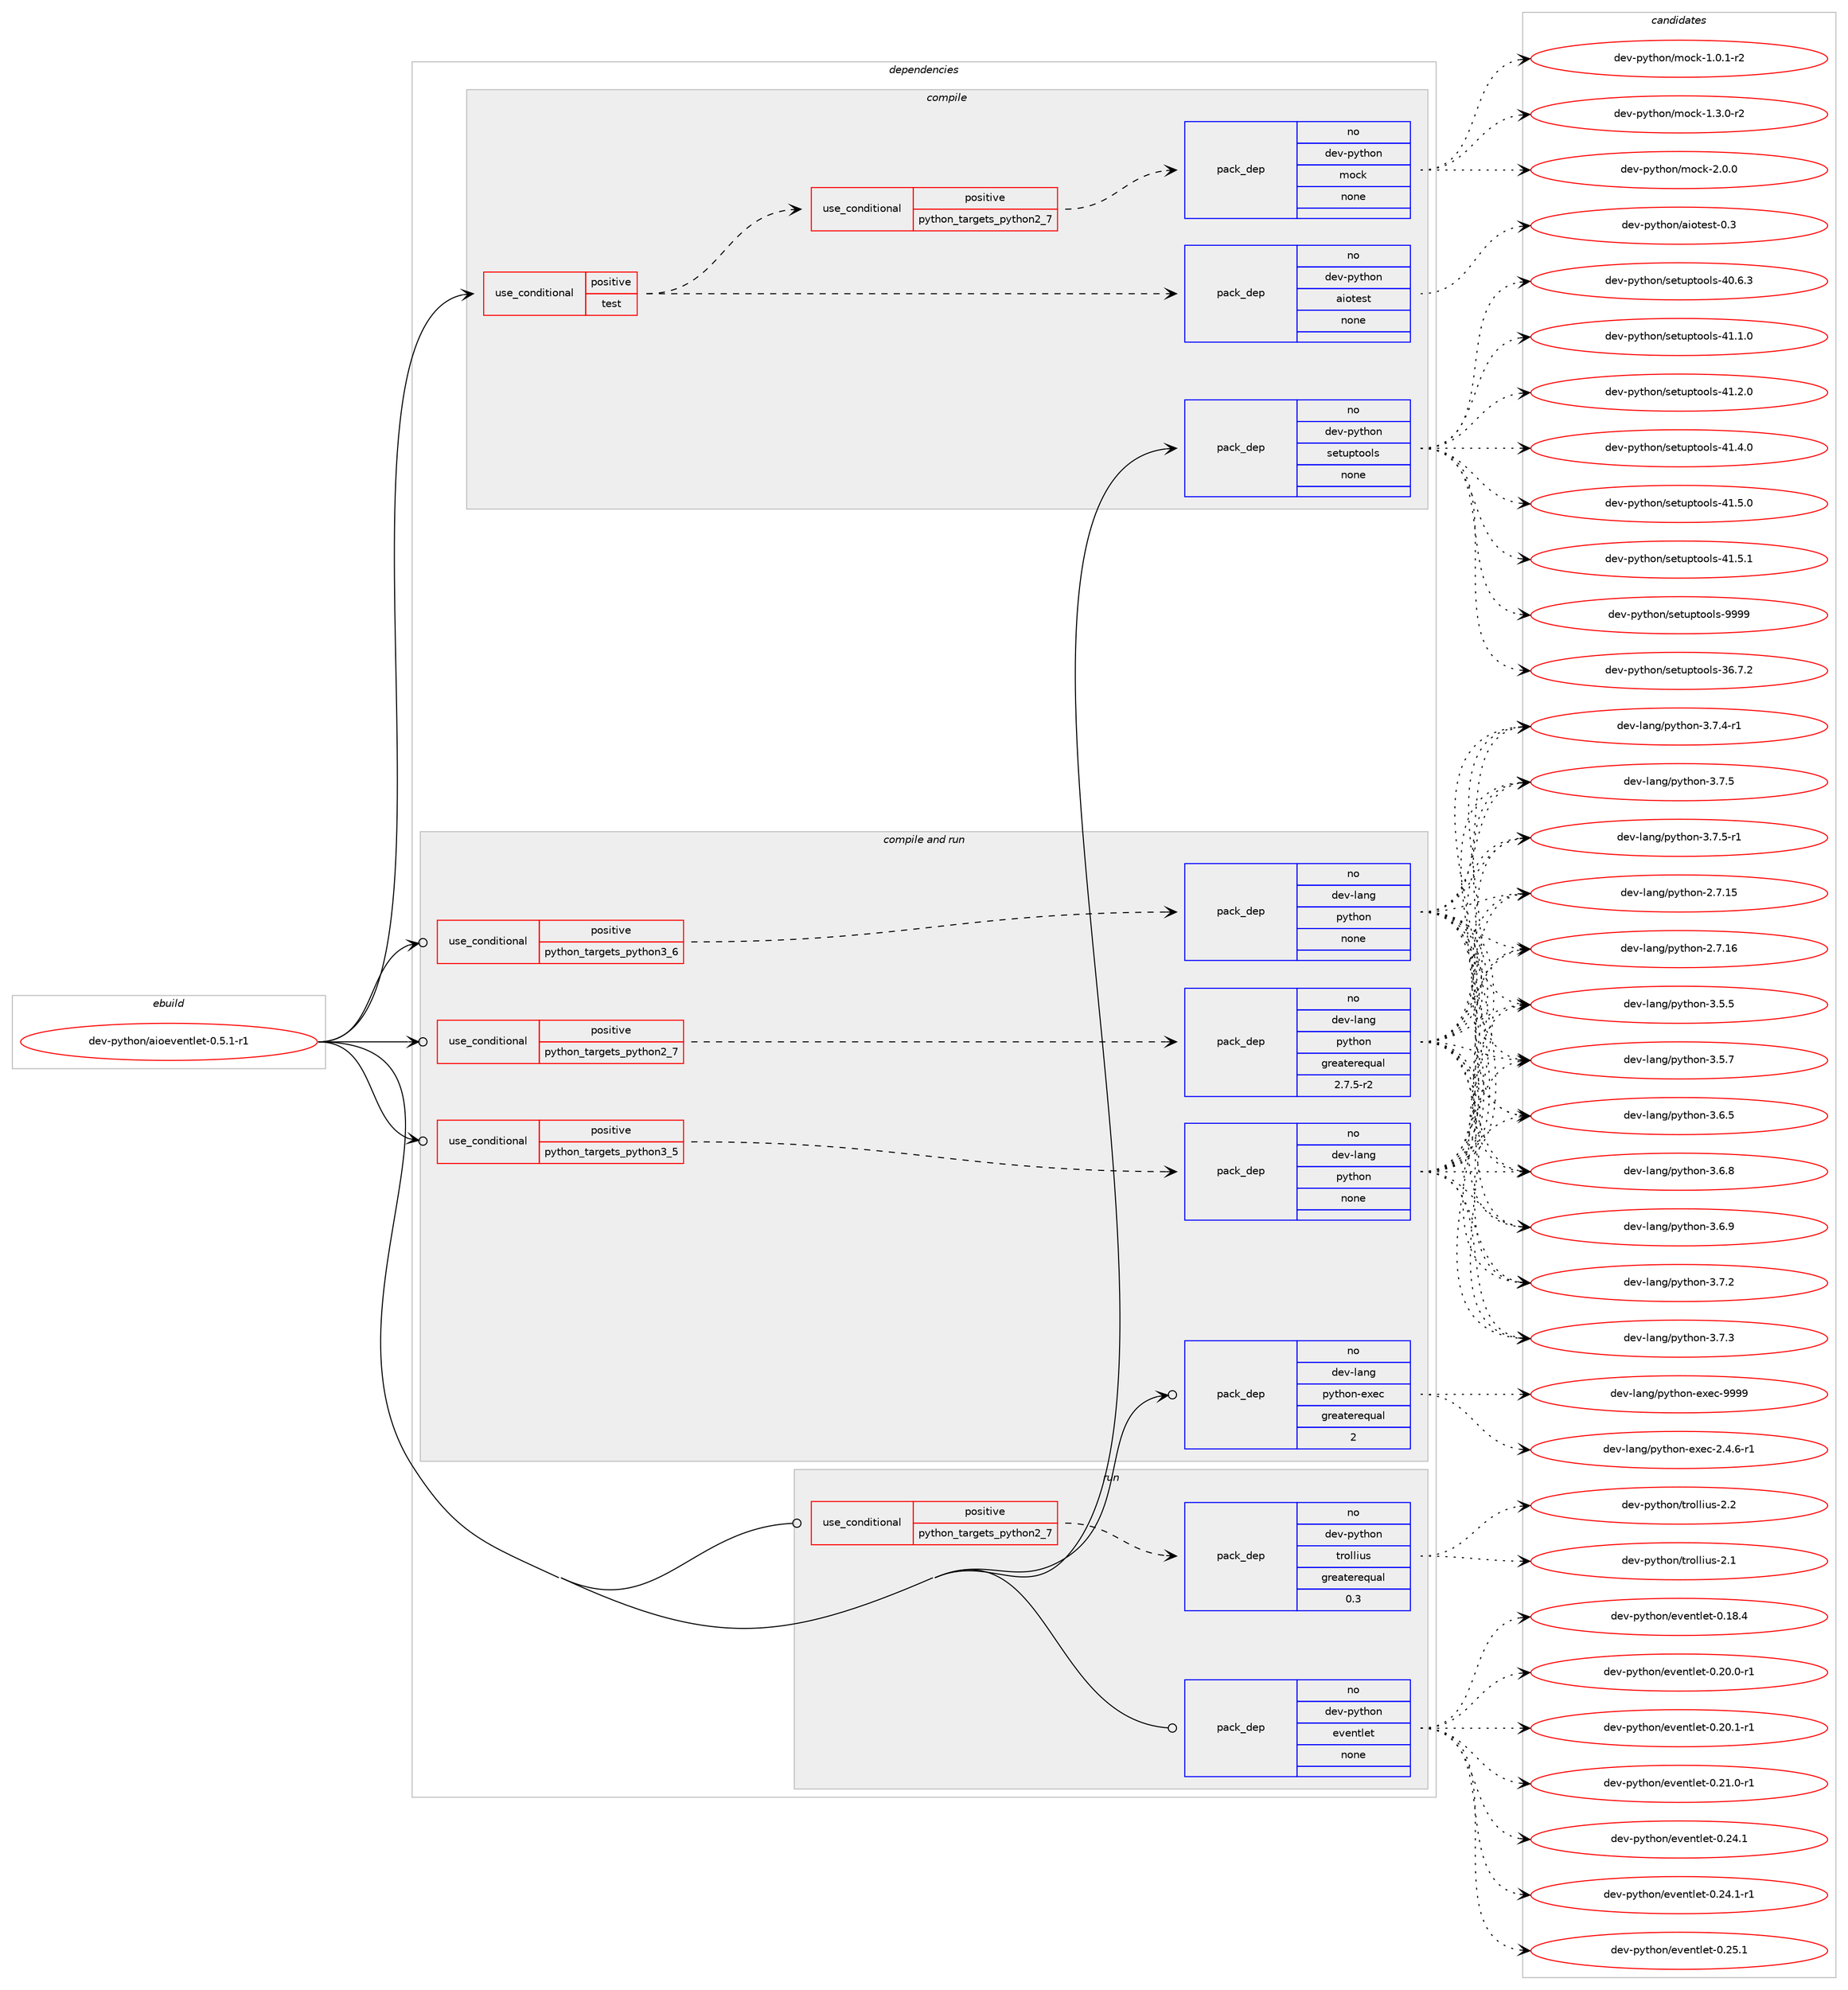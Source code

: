 digraph prolog {

# *************
# Graph options
# *************

newrank=true;
concentrate=true;
compound=true;
graph [rankdir=LR,fontname=Helvetica,fontsize=10,ranksep=1.5];#, ranksep=2.5, nodesep=0.2];
edge  [arrowhead=vee];
node  [fontname=Helvetica,fontsize=10];

# **********
# The ebuild
# **********

subgraph cluster_leftcol {
color=gray;
rank=same;
label=<<i>ebuild</i>>;
id [label="dev-python/aioeventlet-0.5.1-r1", color=red, width=4, href="../dev-python/aioeventlet-0.5.1-r1.svg"];
}

# ****************
# The dependencies
# ****************

subgraph cluster_midcol {
color=gray;
label=<<i>dependencies</i>>;
subgraph cluster_compile {
fillcolor="#eeeeee";
style=filled;
label=<<i>compile</i>>;
subgraph cond135921 {
dependency593494 [label=<<TABLE BORDER="0" CELLBORDER="1" CELLSPACING="0" CELLPADDING="4"><TR><TD ROWSPAN="3" CELLPADDING="10">use_conditional</TD></TR><TR><TD>positive</TD></TR><TR><TD>test</TD></TR></TABLE>>, shape=none, color=red];
subgraph pack445801 {
dependency593495 [label=<<TABLE BORDER="0" CELLBORDER="1" CELLSPACING="0" CELLPADDING="4" WIDTH="220"><TR><TD ROWSPAN="6" CELLPADDING="30">pack_dep</TD></TR><TR><TD WIDTH="110">no</TD></TR><TR><TD>dev-python</TD></TR><TR><TD>aiotest</TD></TR><TR><TD>none</TD></TR><TR><TD></TD></TR></TABLE>>, shape=none, color=blue];
}
dependency593494:e -> dependency593495:w [weight=20,style="dashed",arrowhead="vee"];
subgraph cond135922 {
dependency593496 [label=<<TABLE BORDER="0" CELLBORDER="1" CELLSPACING="0" CELLPADDING="4"><TR><TD ROWSPAN="3" CELLPADDING="10">use_conditional</TD></TR><TR><TD>positive</TD></TR><TR><TD>python_targets_python2_7</TD></TR></TABLE>>, shape=none, color=red];
subgraph pack445802 {
dependency593497 [label=<<TABLE BORDER="0" CELLBORDER="1" CELLSPACING="0" CELLPADDING="4" WIDTH="220"><TR><TD ROWSPAN="6" CELLPADDING="30">pack_dep</TD></TR><TR><TD WIDTH="110">no</TD></TR><TR><TD>dev-python</TD></TR><TR><TD>mock</TD></TR><TR><TD>none</TD></TR><TR><TD></TD></TR></TABLE>>, shape=none, color=blue];
}
dependency593496:e -> dependency593497:w [weight=20,style="dashed",arrowhead="vee"];
}
dependency593494:e -> dependency593496:w [weight=20,style="dashed",arrowhead="vee"];
}
id:e -> dependency593494:w [weight=20,style="solid",arrowhead="vee"];
subgraph pack445803 {
dependency593498 [label=<<TABLE BORDER="0" CELLBORDER="1" CELLSPACING="0" CELLPADDING="4" WIDTH="220"><TR><TD ROWSPAN="6" CELLPADDING="30">pack_dep</TD></TR><TR><TD WIDTH="110">no</TD></TR><TR><TD>dev-python</TD></TR><TR><TD>setuptools</TD></TR><TR><TD>none</TD></TR><TR><TD></TD></TR></TABLE>>, shape=none, color=blue];
}
id:e -> dependency593498:w [weight=20,style="solid",arrowhead="vee"];
}
subgraph cluster_compileandrun {
fillcolor="#eeeeee";
style=filled;
label=<<i>compile and run</i>>;
subgraph cond135923 {
dependency593499 [label=<<TABLE BORDER="0" CELLBORDER="1" CELLSPACING="0" CELLPADDING="4"><TR><TD ROWSPAN="3" CELLPADDING="10">use_conditional</TD></TR><TR><TD>positive</TD></TR><TR><TD>python_targets_python2_7</TD></TR></TABLE>>, shape=none, color=red];
subgraph pack445804 {
dependency593500 [label=<<TABLE BORDER="0" CELLBORDER="1" CELLSPACING="0" CELLPADDING="4" WIDTH="220"><TR><TD ROWSPAN="6" CELLPADDING="30">pack_dep</TD></TR><TR><TD WIDTH="110">no</TD></TR><TR><TD>dev-lang</TD></TR><TR><TD>python</TD></TR><TR><TD>greaterequal</TD></TR><TR><TD>2.7.5-r2</TD></TR></TABLE>>, shape=none, color=blue];
}
dependency593499:e -> dependency593500:w [weight=20,style="dashed",arrowhead="vee"];
}
id:e -> dependency593499:w [weight=20,style="solid",arrowhead="odotvee"];
subgraph cond135924 {
dependency593501 [label=<<TABLE BORDER="0" CELLBORDER="1" CELLSPACING="0" CELLPADDING="4"><TR><TD ROWSPAN="3" CELLPADDING="10">use_conditional</TD></TR><TR><TD>positive</TD></TR><TR><TD>python_targets_python3_5</TD></TR></TABLE>>, shape=none, color=red];
subgraph pack445805 {
dependency593502 [label=<<TABLE BORDER="0" CELLBORDER="1" CELLSPACING="0" CELLPADDING="4" WIDTH="220"><TR><TD ROWSPAN="6" CELLPADDING="30">pack_dep</TD></TR><TR><TD WIDTH="110">no</TD></TR><TR><TD>dev-lang</TD></TR><TR><TD>python</TD></TR><TR><TD>none</TD></TR><TR><TD></TD></TR></TABLE>>, shape=none, color=blue];
}
dependency593501:e -> dependency593502:w [weight=20,style="dashed",arrowhead="vee"];
}
id:e -> dependency593501:w [weight=20,style="solid",arrowhead="odotvee"];
subgraph cond135925 {
dependency593503 [label=<<TABLE BORDER="0" CELLBORDER="1" CELLSPACING="0" CELLPADDING="4"><TR><TD ROWSPAN="3" CELLPADDING="10">use_conditional</TD></TR><TR><TD>positive</TD></TR><TR><TD>python_targets_python3_6</TD></TR></TABLE>>, shape=none, color=red];
subgraph pack445806 {
dependency593504 [label=<<TABLE BORDER="0" CELLBORDER="1" CELLSPACING="0" CELLPADDING="4" WIDTH="220"><TR><TD ROWSPAN="6" CELLPADDING="30">pack_dep</TD></TR><TR><TD WIDTH="110">no</TD></TR><TR><TD>dev-lang</TD></TR><TR><TD>python</TD></TR><TR><TD>none</TD></TR><TR><TD></TD></TR></TABLE>>, shape=none, color=blue];
}
dependency593503:e -> dependency593504:w [weight=20,style="dashed",arrowhead="vee"];
}
id:e -> dependency593503:w [weight=20,style="solid",arrowhead="odotvee"];
subgraph pack445807 {
dependency593505 [label=<<TABLE BORDER="0" CELLBORDER="1" CELLSPACING="0" CELLPADDING="4" WIDTH="220"><TR><TD ROWSPAN="6" CELLPADDING="30">pack_dep</TD></TR><TR><TD WIDTH="110">no</TD></TR><TR><TD>dev-lang</TD></TR><TR><TD>python-exec</TD></TR><TR><TD>greaterequal</TD></TR><TR><TD>2</TD></TR></TABLE>>, shape=none, color=blue];
}
id:e -> dependency593505:w [weight=20,style="solid",arrowhead="odotvee"];
}
subgraph cluster_run {
fillcolor="#eeeeee";
style=filled;
label=<<i>run</i>>;
subgraph cond135926 {
dependency593506 [label=<<TABLE BORDER="0" CELLBORDER="1" CELLSPACING="0" CELLPADDING="4"><TR><TD ROWSPAN="3" CELLPADDING="10">use_conditional</TD></TR><TR><TD>positive</TD></TR><TR><TD>python_targets_python2_7</TD></TR></TABLE>>, shape=none, color=red];
subgraph pack445808 {
dependency593507 [label=<<TABLE BORDER="0" CELLBORDER="1" CELLSPACING="0" CELLPADDING="4" WIDTH="220"><TR><TD ROWSPAN="6" CELLPADDING="30">pack_dep</TD></TR><TR><TD WIDTH="110">no</TD></TR><TR><TD>dev-python</TD></TR><TR><TD>trollius</TD></TR><TR><TD>greaterequal</TD></TR><TR><TD>0.3</TD></TR></TABLE>>, shape=none, color=blue];
}
dependency593506:e -> dependency593507:w [weight=20,style="dashed",arrowhead="vee"];
}
id:e -> dependency593506:w [weight=20,style="solid",arrowhead="odot"];
subgraph pack445809 {
dependency593508 [label=<<TABLE BORDER="0" CELLBORDER="1" CELLSPACING="0" CELLPADDING="4" WIDTH="220"><TR><TD ROWSPAN="6" CELLPADDING="30">pack_dep</TD></TR><TR><TD WIDTH="110">no</TD></TR><TR><TD>dev-python</TD></TR><TR><TD>eventlet</TD></TR><TR><TD>none</TD></TR><TR><TD></TD></TR></TABLE>>, shape=none, color=blue];
}
id:e -> dependency593508:w [weight=20,style="solid",arrowhead="odot"];
}
}

# **************
# The candidates
# **************

subgraph cluster_choices {
rank=same;
color=gray;
label=<<i>candidates</i>>;

subgraph choice445801 {
color=black;
nodesep=1;
choice10010111845112121116104111110479710511111610111511645484651 [label="dev-python/aiotest-0.3", color=red, width=4,href="../dev-python/aiotest-0.3.svg"];
dependency593495:e -> choice10010111845112121116104111110479710511111610111511645484651:w [style=dotted,weight="100"];
}
subgraph choice445802 {
color=black;
nodesep=1;
choice1001011184511212111610411111047109111991074549464846494511450 [label="dev-python/mock-1.0.1-r2", color=red, width=4,href="../dev-python/mock-1.0.1-r2.svg"];
choice1001011184511212111610411111047109111991074549465146484511450 [label="dev-python/mock-1.3.0-r2", color=red, width=4,href="../dev-python/mock-1.3.0-r2.svg"];
choice100101118451121211161041111104710911199107455046484648 [label="dev-python/mock-2.0.0", color=red, width=4,href="../dev-python/mock-2.0.0.svg"];
dependency593497:e -> choice1001011184511212111610411111047109111991074549464846494511450:w [style=dotted,weight="100"];
dependency593497:e -> choice1001011184511212111610411111047109111991074549465146484511450:w [style=dotted,weight="100"];
dependency593497:e -> choice100101118451121211161041111104710911199107455046484648:w [style=dotted,weight="100"];
}
subgraph choice445803 {
color=black;
nodesep=1;
choice100101118451121211161041111104711510111611711211611111110811545515446554650 [label="dev-python/setuptools-36.7.2", color=red, width=4,href="../dev-python/setuptools-36.7.2.svg"];
choice100101118451121211161041111104711510111611711211611111110811545524846544651 [label="dev-python/setuptools-40.6.3", color=red, width=4,href="../dev-python/setuptools-40.6.3.svg"];
choice100101118451121211161041111104711510111611711211611111110811545524946494648 [label="dev-python/setuptools-41.1.0", color=red, width=4,href="../dev-python/setuptools-41.1.0.svg"];
choice100101118451121211161041111104711510111611711211611111110811545524946504648 [label="dev-python/setuptools-41.2.0", color=red, width=4,href="../dev-python/setuptools-41.2.0.svg"];
choice100101118451121211161041111104711510111611711211611111110811545524946524648 [label="dev-python/setuptools-41.4.0", color=red, width=4,href="../dev-python/setuptools-41.4.0.svg"];
choice100101118451121211161041111104711510111611711211611111110811545524946534648 [label="dev-python/setuptools-41.5.0", color=red, width=4,href="../dev-python/setuptools-41.5.0.svg"];
choice100101118451121211161041111104711510111611711211611111110811545524946534649 [label="dev-python/setuptools-41.5.1", color=red, width=4,href="../dev-python/setuptools-41.5.1.svg"];
choice10010111845112121116104111110471151011161171121161111111081154557575757 [label="dev-python/setuptools-9999", color=red, width=4,href="../dev-python/setuptools-9999.svg"];
dependency593498:e -> choice100101118451121211161041111104711510111611711211611111110811545515446554650:w [style=dotted,weight="100"];
dependency593498:e -> choice100101118451121211161041111104711510111611711211611111110811545524846544651:w [style=dotted,weight="100"];
dependency593498:e -> choice100101118451121211161041111104711510111611711211611111110811545524946494648:w [style=dotted,weight="100"];
dependency593498:e -> choice100101118451121211161041111104711510111611711211611111110811545524946504648:w [style=dotted,weight="100"];
dependency593498:e -> choice100101118451121211161041111104711510111611711211611111110811545524946524648:w [style=dotted,weight="100"];
dependency593498:e -> choice100101118451121211161041111104711510111611711211611111110811545524946534648:w [style=dotted,weight="100"];
dependency593498:e -> choice100101118451121211161041111104711510111611711211611111110811545524946534649:w [style=dotted,weight="100"];
dependency593498:e -> choice10010111845112121116104111110471151011161171121161111111081154557575757:w [style=dotted,weight="100"];
}
subgraph choice445804 {
color=black;
nodesep=1;
choice10010111845108971101034711212111610411111045504655464953 [label="dev-lang/python-2.7.15", color=red, width=4,href="../dev-lang/python-2.7.15.svg"];
choice10010111845108971101034711212111610411111045504655464954 [label="dev-lang/python-2.7.16", color=red, width=4,href="../dev-lang/python-2.7.16.svg"];
choice100101118451089711010347112121116104111110455146534653 [label="dev-lang/python-3.5.5", color=red, width=4,href="../dev-lang/python-3.5.5.svg"];
choice100101118451089711010347112121116104111110455146534655 [label="dev-lang/python-3.5.7", color=red, width=4,href="../dev-lang/python-3.5.7.svg"];
choice100101118451089711010347112121116104111110455146544653 [label="dev-lang/python-3.6.5", color=red, width=4,href="../dev-lang/python-3.6.5.svg"];
choice100101118451089711010347112121116104111110455146544656 [label="dev-lang/python-3.6.8", color=red, width=4,href="../dev-lang/python-3.6.8.svg"];
choice100101118451089711010347112121116104111110455146544657 [label="dev-lang/python-3.6.9", color=red, width=4,href="../dev-lang/python-3.6.9.svg"];
choice100101118451089711010347112121116104111110455146554650 [label="dev-lang/python-3.7.2", color=red, width=4,href="../dev-lang/python-3.7.2.svg"];
choice100101118451089711010347112121116104111110455146554651 [label="dev-lang/python-3.7.3", color=red, width=4,href="../dev-lang/python-3.7.3.svg"];
choice1001011184510897110103471121211161041111104551465546524511449 [label="dev-lang/python-3.7.4-r1", color=red, width=4,href="../dev-lang/python-3.7.4-r1.svg"];
choice100101118451089711010347112121116104111110455146554653 [label="dev-lang/python-3.7.5", color=red, width=4,href="../dev-lang/python-3.7.5.svg"];
choice1001011184510897110103471121211161041111104551465546534511449 [label="dev-lang/python-3.7.5-r1", color=red, width=4,href="../dev-lang/python-3.7.5-r1.svg"];
dependency593500:e -> choice10010111845108971101034711212111610411111045504655464953:w [style=dotted,weight="100"];
dependency593500:e -> choice10010111845108971101034711212111610411111045504655464954:w [style=dotted,weight="100"];
dependency593500:e -> choice100101118451089711010347112121116104111110455146534653:w [style=dotted,weight="100"];
dependency593500:e -> choice100101118451089711010347112121116104111110455146534655:w [style=dotted,weight="100"];
dependency593500:e -> choice100101118451089711010347112121116104111110455146544653:w [style=dotted,weight="100"];
dependency593500:e -> choice100101118451089711010347112121116104111110455146544656:w [style=dotted,weight="100"];
dependency593500:e -> choice100101118451089711010347112121116104111110455146544657:w [style=dotted,weight="100"];
dependency593500:e -> choice100101118451089711010347112121116104111110455146554650:w [style=dotted,weight="100"];
dependency593500:e -> choice100101118451089711010347112121116104111110455146554651:w [style=dotted,weight="100"];
dependency593500:e -> choice1001011184510897110103471121211161041111104551465546524511449:w [style=dotted,weight="100"];
dependency593500:e -> choice100101118451089711010347112121116104111110455146554653:w [style=dotted,weight="100"];
dependency593500:e -> choice1001011184510897110103471121211161041111104551465546534511449:w [style=dotted,weight="100"];
}
subgraph choice445805 {
color=black;
nodesep=1;
choice10010111845108971101034711212111610411111045504655464953 [label="dev-lang/python-2.7.15", color=red, width=4,href="../dev-lang/python-2.7.15.svg"];
choice10010111845108971101034711212111610411111045504655464954 [label="dev-lang/python-2.7.16", color=red, width=4,href="../dev-lang/python-2.7.16.svg"];
choice100101118451089711010347112121116104111110455146534653 [label="dev-lang/python-3.5.5", color=red, width=4,href="../dev-lang/python-3.5.5.svg"];
choice100101118451089711010347112121116104111110455146534655 [label="dev-lang/python-3.5.7", color=red, width=4,href="../dev-lang/python-3.5.7.svg"];
choice100101118451089711010347112121116104111110455146544653 [label="dev-lang/python-3.6.5", color=red, width=4,href="../dev-lang/python-3.6.5.svg"];
choice100101118451089711010347112121116104111110455146544656 [label="dev-lang/python-3.6.8", color=red, width=4,href="../dev-lang/python-3.6.8.svg"];
choice100101118451089711010347112121116104111110455146544657 [label="dev-lang/python-3.6.9", color=red, width=4,href="../dev-lang/python-3.6.9.svg"];
choice100101118451089711010347112121116104111110455146554650 [label="dev-lang/python-3.7.2", color=red, width=4,href="../dev-lang/python-3.7.2.svg"];
choice100101118451089711010347112121116104111110455146554651 [label="dev-lang/python-3.7.3", color=red, width=4,href="../dev-lang/python-3.7.3.svg"];
choice1001011184510897110103471121211161041111104551465546524511449 [label="dev-lang/python-3.7.4-r1", color=red, width=4,href="../dev-lang/python-3.7.4-r1.svg"];
choice100101118451089711010347112121116104111110455146554653 [label="dev-lang/python-3.7.5", color=red, width=4,href="../dev-lang/python-3.7.5.svg"];
choice1001011184510897110103471121211161041111104551465546534511449 [label="dev-lang/python-3.7.5-r1", color=red, width=4,href="../dev-lang/python-3.7.5-r1.svg"];
dependency593502:e -> choice10010111845108971101034711212111610411111045504655464953:w [style=dotted,weight="100"];
dependency593502:e -> choice10010111845108971101034711212111610411111045504655464954:w [style=dotted,weight="100"];
dependency593502:e -> choice100101118451089711010347112121116104111110455146534653:w [style=dotted,weight="100"];
dependency593502:e -> choice100101118451089711010347112121116104111110455146534655:w [style=dotted,weight="100"];
dependency593502:e -> choice100101118451089711010347112121116104111110455146544653:w [style=dotted,weight="100"];
dependency593502:e -> choice100101118451089711010347112121116104111110455146544656:w [style=dotted,weight="100"];
dependency593502:e -> choice100101118451089711010347112121116104111110455146544657:w [style=dotted,weight="100"];
dependency593502:e -> choice100101118451089711010347112121116104111110455146554650:w [style=dotted,weight="100"];
dependency593502:e -> choice100101118451089711010347112121116104111110455146554651:w [style=dotted,weight="100"];
dependency593502:e -> choice1001011184510897110103471121211161041111104551465546524511449:w [style=dotted,weight="100"];
dependency593502:e -> choice100101118451089711010347112121116104111110455146554653:w [style=dotted,weight="100"];
dependency593502:e -> choice1001011184510897110103471121211161041111104551465546534511449:w [style=dotted,weight="100"];
}
subgraph choice445806 {
color=black;
nodesep=1;
choice10010111845108971101034711212111610411111045504655464953 [label="dev-lang/python-2.7.15", color=red, width=4,href="../dev-lang/python-2.7.15.svg"];
choice10010111845108971101034711212111610411111045504655464954 [label="dev-lang/python-2.7.16", color=red, width=4,href="../dev-lang/python-2.7.16.svg"];
choice100101118451089711010347112121116104111110455146534653 [label="dev-lang/python-3.5.5", color=red, width=4,href="../dev-lang/python-3.5.5.svg"];
choice100101118451089711010347112121116104111110455146534655 [label="dev-lang/python-3.5.7", color=red, width=4,href="../dev-lang/python-3.5.7.svg"];
choice100101118451089711010347112121116104111110455146544653 [label="dev-lang/python-3.6.5", color=red, width=4,href="../dev-lang/python-3.6.5.svg"];
choice100101118451089711010347112121116104111110455146544656 [label="dev-lang/python-3.6.8", color=red, width=4,href="../dev-lang/python-3.6.8.svg"];
choice100101118451089711010347112121116104111110455146544657 [label="dev-lang/python-3.6.9", color=red, width=4,href="../dev-lang/python-3.6.9.svg"];
choice100101118451089711010347112121116104111110455146554650 [label="dev-lang/python-3.7.2", color=red, width=4,href="../dev-lang/python-3.7.2.svg"];
choice100101118451089711010347112121116104111110455146554651 [label="dev-lang/python-3.7.3", color=red, width=4,href="../dev-lang/python-3.7.3.svg"];
choice1001011184510897110103471121211161041111104551465546524511449 [label="dev-lang/python-3.7.4-r1", color=red, width=4,href="../dev-lang/python-3.7.4-r1.svg"];
choice100101118451089711010347112121116104111110455146554653 [label="dev-lang/python-3.7.5", color=red, width=4,href="../dev-lang/python-3.7.5.svg"];
choice1001011184510897110103471121211161041111104551465546534511449 [label="dev-lang/python-3.7.5-r1", color=red, width=4,href="../dev-lang/python-3.7.5-r1.svg"];
dependency593504:e -> choice10010111845108971101034711212111610411111045504655464953:w [style=dotted,weight="100"];
dependency593504:e -> choice10010111845108971101034711212111610411111045504655464954:w [style=dotted,weight="100"];
dependency593504:e -> choice100101118451089711010347112121116104111110455146534653:w [style=dotted,weight="100"];
dependency593504:e -> choice100101118451089711010347112121116104111110455146534655:w [style=dotted,weight="100"];
dependency593504:e -> choice100101118451089711010347112121116104111110455146544653:w [style=dotted,weight="100"];
dependency593504:e -> choice100101118451089711010347112121116104111110455146544656:w [style=dotted,weight="100"];
dependency593504:e -> choice100101118451089711010347112121116104111110455146544657:w [style=dotted,weight="100"];
dependency593504:e -> choice100101118451089711010347112121116104111110455146554650:w [style=dotted,weight="100"];
dependency593504:e -> choice100101118451089711010347112121116104111110455146554651:w [style=dotted,weight="100"];
dependency593504:e -> choice1001011184510897110103471121211161041111104551465546524511449:w [style=dotted,weight="100"];
dependency593504:e -> choice100101118451089711010347112121116104111110455146554653:w [style=dotted,weight="100"];
dependency593504:e -> choice1001011184510897110103471121211161041111104551465546534511449:w [style=dotted,weight="100"];
}
subgraph choice445807 {
color=black;
nodesep=1;
choice10010111845108971101034711212111610411111045101120101994550465246544511449 [label="dev-lang/python-exec-2.4.6-r1", color=red, width=4,href="../dev-lang/python-exec-2.4.6-r1.svg"];
choice10010111845108971101034711212111610411111045101120101994557575757 [label="dev-lang/python-exec-9999", color=red, width=4,href="../dev-lang/python-exec-9999.svg"];
dependency593505:e -> choice10010111845108971101034711212111610411111045101120101994550465246544511449:w [style=dotted,weight="100"];
dependency593505:e -> choice10010111845108971101034711212111610411111045101120101994557575757:w [style=dotted,weight="100"];
}
subgraph choice445808 {
color=black;
nodesep=1;
choice100101118451121211161041111104711611411110810810511711545504649 [label="dev-python/trollius-2.1", color=red, width=4,href="../dev-python/trollius-2.1.svg"];
choice100101118451121211161041111104711611411110810810511711545504650 [label="dev-python/trollius-2.2", color=red, width=4,href="../dev-python/trollius-2.2.svg"];
dependency593507:e -> choice100101118451121211161041111104711611411110810810511711545504649:w [style=dotted,weight="100"];
dependency593507:e -> choice100101118451121211161041111104711611411110810810511711545504650:w [style=dotted,weight="100"];
}
subgraph choice445809 {
color=black;
nodesep=1;
choice100101118451121211161041111104710111810111011610810111645484649564652 [label="dev-python/eventlet-0.18.4", color=red, width=4,href="../dev-python/eventlet-0.18.4.svg"];
choice1001011184511212111610411111047101118101110116108101116454846504846484511449 [label="dev-python/eventlet-0.20.0-r1", color=red, width=4,href="../dev-python/eventlet-0.20.0-r1.svg"];
choice1001011184511212111610411111047101118101110116108101116454846504846494511449 [label="dev-python/eventlet-0.20.1-r1", color=red, width=4,href="../dev-python/eventlet-0.20.1-r1.svg"];
choice1001011184511212111610411111047101118101110116108101116454846504946484511449 [label="dev-python/eventlet-0.21.0-r1", color=red, width=4,href="../dev-python/eventlet-0.21.0-r1.svg"];
choice100101118451121211161041111104710111810111011610810111645484650524649 [label="dev-python/eventlet-0.24.1", color=red, width=4,href="../dev-python/eventlet-0.24.1.svg"];
choice1001011184511212111610411111047101118101110116108101116454846505246494511449 [label="dev-python/eventlet-0.24.1-r1", color=red, width=4,href="../dev-python/eventlet-0.24.1-r1.svg"];
choice100101118451121211161041111104710111810111011610810111645484650534649 [label="dev-python/eventlet-0.25.1", color=red, width=4,href="../dev-python/eventlet-0.25.1.svg"];
dependency593508:e -> choice100101118451121211161041111104710111810111011610810111645484649564652:w [style=dotted,weight="100"];
dependency593508:e -> choice1001011184511212111610411111047101118101110116108101116454846504846484511449:w [style=dotted,weight="100"];
dependency593508:e -> choice1001011184511212111610411111047101118101110116108101116454846504846494511449:w [style=dotted,weight="100"];
dependency593508:e -> choice1001011184511212111610411111047101118101110116108101116454846504946484511449:w [style=dotted,weight="100"];
dependency593508:e -> choice100101118451121211161041111104710111810111011610810111645484650524649:w [style=dotted,weight="100"];
dependency593508:e -> choice1001011184511212111610411111047101118101110116108101116454846505246494511449:w [style=dotted,weight="100"];
dependency593508:e -> choice100101118451121211161041111104710111810111011610810111645484650534649:w [style=dotted,weight="100"];
}
}

}
